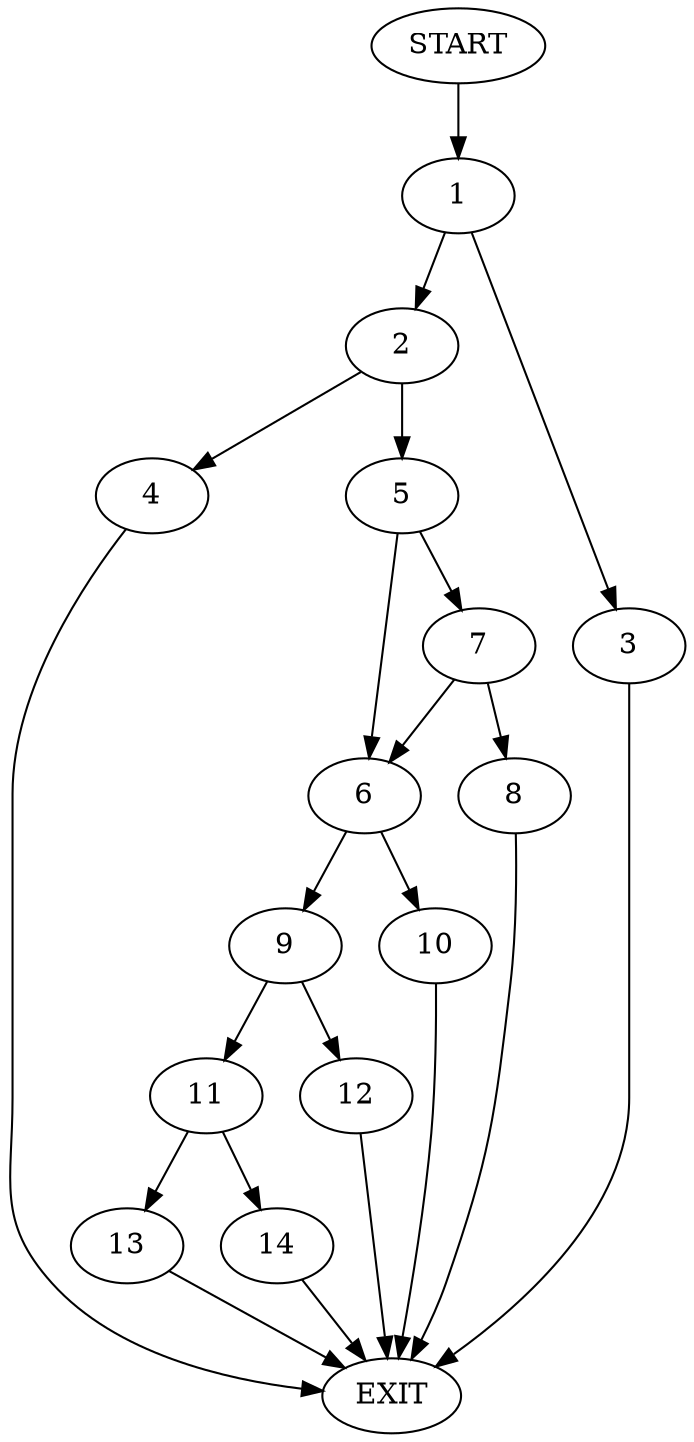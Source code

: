 digraph {
0 [label="START"]
15 [label="EXIT"]
0 -> 1
1 -> 2
1 -> 3
3 -> 15
2 -> 4
2 -> 5
4 -> 15
5 -> 6
5 -> 7
7 -> 8
7 -> 6
6 -> 9
6 -> 10
8 -> 15
10 -> 15
9 -> 11
9 -> 12
11 -> 13
11 -> 14
12 -> 15
14 -> 15
13 -> 15
}
